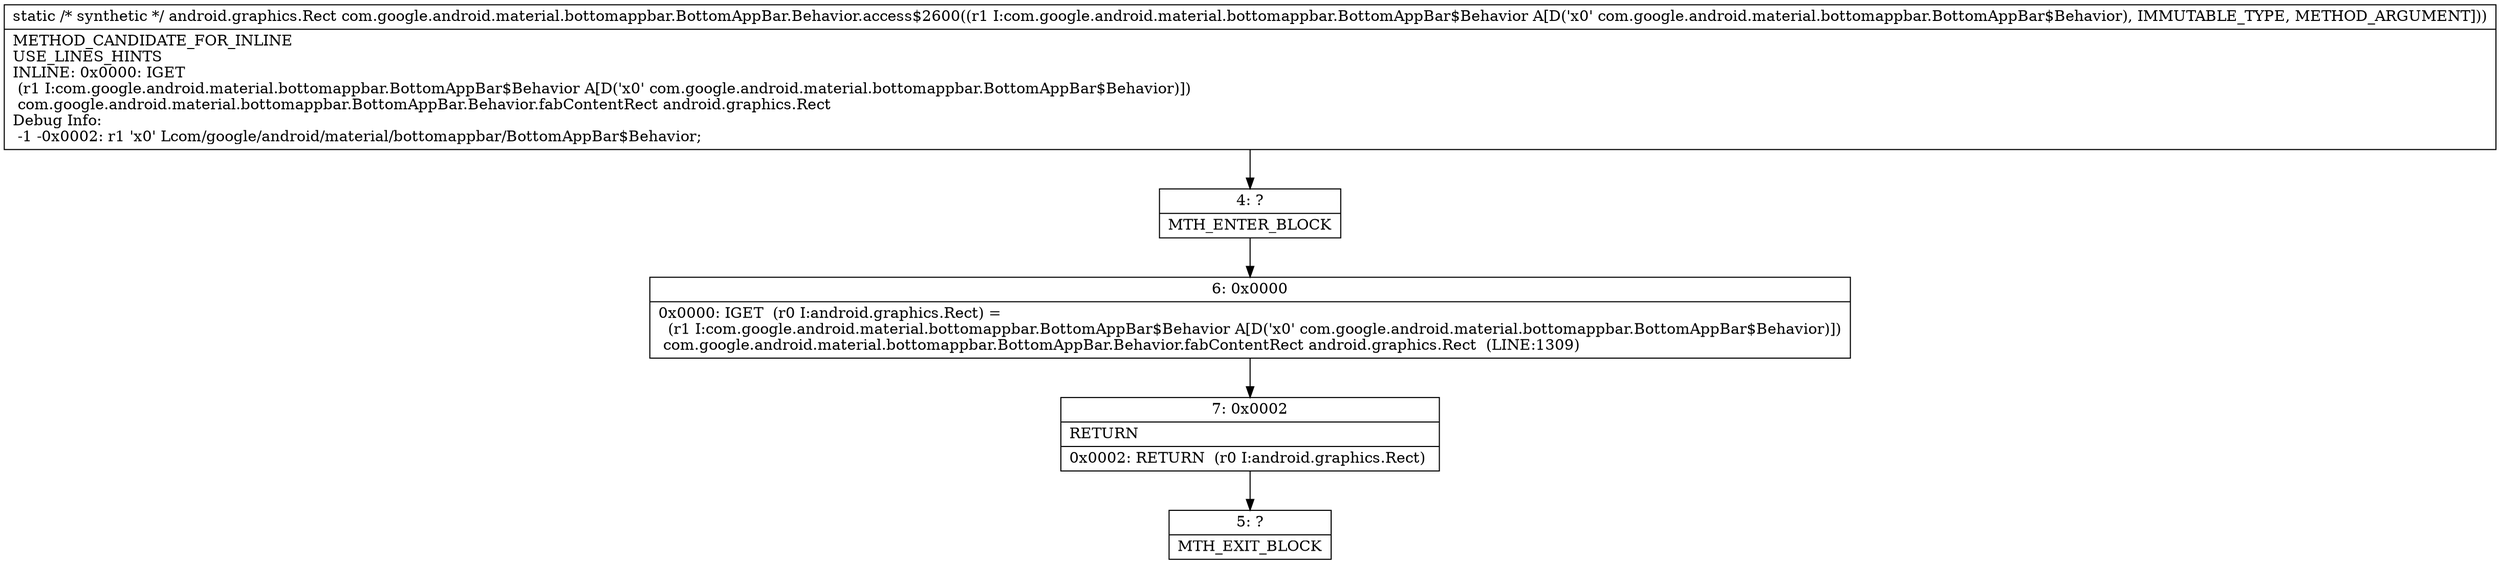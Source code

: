 digraph "CFG forcom.google.android.material.bottomappbar.BottomAppBar.Behavior.access$2600(Lcom\/google\/android\/material\/bottomappbar\/BottomAppBar$Behavior;)Landroid\/graphics\/Rect;" {
Node_4 [shape=record,label="{4\:\ ?|MTH_ENTER_BLOCK\l}"];
Node_6 [shape=record,label="{6\:\ 0x0000|0x0000: IGET  (r0 I:android.graphics.Rect) = \l  (r1 I:com.google.android.material.bottomappbar.BottomAppBar$Behavior A[D('x0' com.google.android.material.bottomappbar.BottomAppBar$Behavior)])\l com.google.android.material.bottomappbar.BottomAppBar.Behavior.fabContentRect android.graphics.Rect  (LINE:1309)\l}"];
Node_7 [shape=record,label="{7\:\ 0x0002|RETURN\l|0x0002: RETURN  (r0 I:android.graphics.Rect) \l}"];
Node_5 [shape=record,label="{5\:\ ?|MTH_EXIT_BLOCK\l}"];
MethodNode[shape=record,label="{static \/* synthetic *\/ android.graphics.Rect com.google.android.material.bottomappbar.BottomAppBar.Behavior.access$2600((r1 I:com.google.android.material.bottomappbar.BottomAppBar$Behavior A[D('x0' com.google.android.material.bottomappbar.BottomAppBar$Behavior), IMMUTABLE_TYPE, METHOD_ARGUMENT]))  | METHOD_CANDIDATE_FOR_INLINE\lUSE_LINES_HINTS\lINLINE: 0x0000: IGET  \l  (r1 I:com.google.android.material.bottomappbar.BottomAppBar$Behavior A[D('x0' com.google.android.material.bottomappbar.BottomAppBar$Behavior)])\l com.google.android.material.bottomappbar.BottomAppBar.Behavior.fabContentRect android.graphics.Rect\lDebug Info:\l  \-1 \-0x0002: r1 'x0' Lcom\/google\/android\/material\/bottomappbar\/BottomAppBar$Behavior;\l}"];
MethodNode -> Node_4;Node_4 -> Node_6;
Node_6 -> Node_7;
Node_7 -> Node_5;
}

